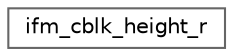 digraph "Graphical Class Hierarchy"
{
 // LATEX_PDF_SIZE
  bgcolor="transparent";
  edge [fontname=Helvetica,fontsize=10,labelfontname=Helvetica,labelfontsize=10];
  node [fontname=Helvetica,fontsize=10,shape=box,height=0.2,width=0.4];
  rankdir="LR";
  Node0 [id="Node000000",label="ifm_cblk_height_r",height=0.2,width=0.4,color="grey40", fillcolor="white", style="filled",URL="$structifm__cblk__height__r.html",tooltip=" "];
}
